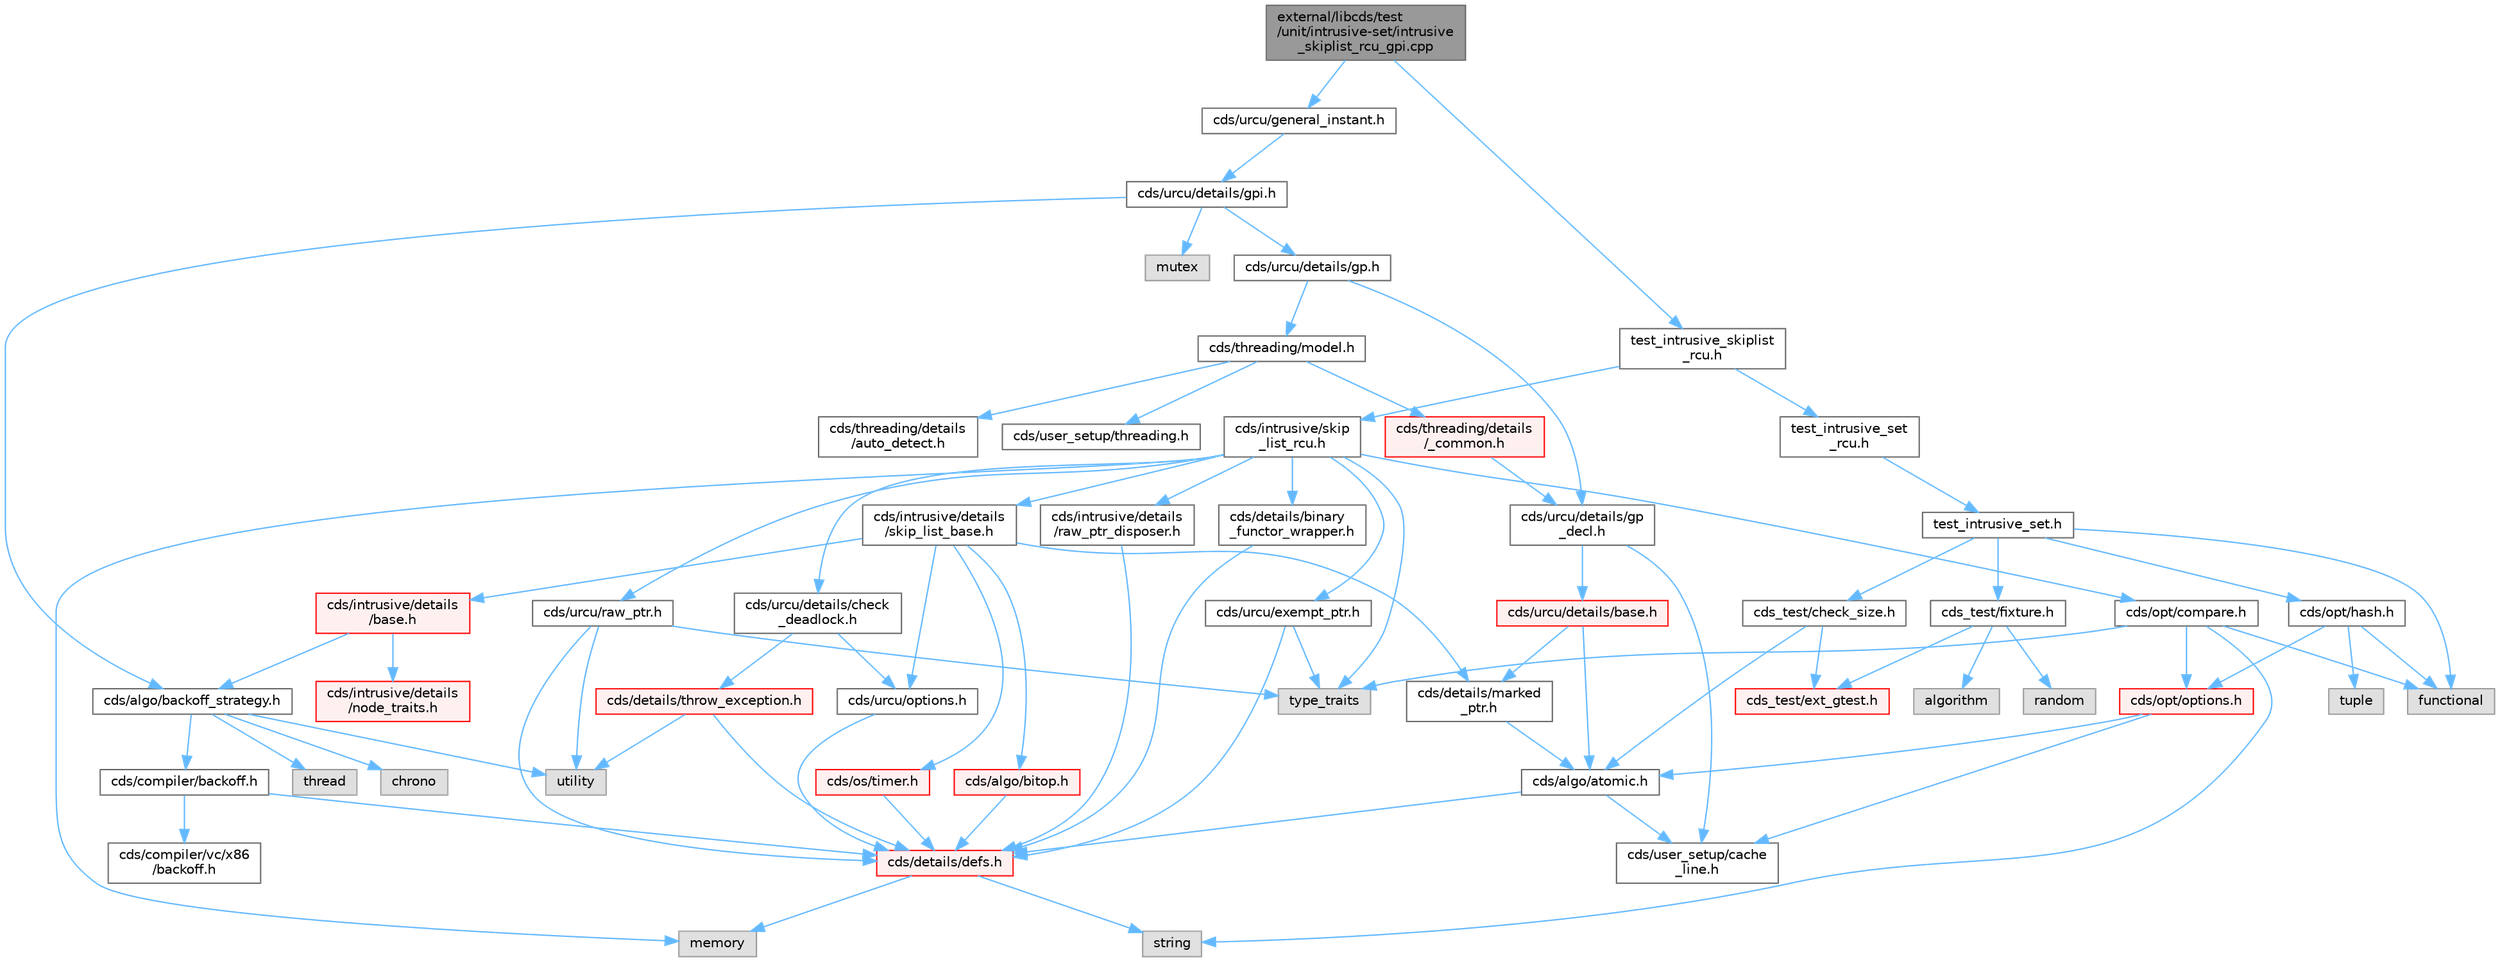 digraph "external/libcds/test/unit/intrusive-set/intrusive_skiplist_rcu_gpi.cpp"
{
 // LATEX_PDF_SIZE
  bgcolor="transparent";
  edge [fontname=Helvetica,fontsize=10,labelfontname=Helvetica,labelfontsize=10];
  node [fontname=Helvetica,fontsize=10,shape=box,height=0.2,width=0.4];
  Node1 [id="Node000001",label="external/libcds/test\l/unit/intrusive-set/intrusive\l_skiplist_rcu_gpi.cpp",height=0.2,width=0.4,color="gray40", fillcolor="grey60", style="filled", fontcolor="black",tooltip=" "];
  Node1 -> Node2 [id="edge79_Node000001_Node000002",color="steelblue1",style="solid",tooltip=" "];
  Node2 [id="Node000002",label="cds/urcu/general_instant.h",height=0.2,width=0.4,color="grey40", fillcolor="white", style="filled",URL="$general__instant_8h.html",tooltip=" "];
  Node2 -> Node3 [id="edge80_Node000002_Node000003",color="steelblue1",style="solid",tooltip=" "];
  Node3 [id="Node000003",label="cds/urcu/details/gpi.h",height=0.2,width=0.4,color="grey40", fillcolor="white", style="filled",URL="$gpi_8h.html",tooltip=" "];
  Node3 -> Node4 [id="edge81_Node000003_Node000004",color="steelblue1",style="solid",tooltip=" "];
  Node4 [id="Node000004",label="mutex",height=0.2,width=0.4,color="grey60", fillcolor="#E0E0E0", style="filled",tooltip=" "];
  Node3 -> Node5 [id="edge82_Node000003_Node000005",color="steelblue1",style="solid",tooltip=" "];
  Node5 [id="Node000005",label="cds/urcu/details/gp.h",height=0.2,width=0.4,color="grey40", fillcolor="white", style="filled",URL="$gp_8h.html",tooltip=" "];
  Node5 -> Node6 [id="edge83_Node000005_Node000006",color="steelblue1",style="solid",tooltip=" "];
  Node6 [id="Node000006",label="cds/urcu/details/gp\l_decl.h",height=0.2,width=0.4,color="grey40", fillcolor="white", style="filled",URL="$gp__decl_8h.html",tooltip=" "];
  Node6 -> Node7 [id="edge84_Node000006_Node000007",color="steelblue1",style="solid",tooltip=" "];
  Node7 [id="Node000007",label="cds/urcu/details/base.h",height=0.2,width=0.4,color="red", fillcolor="#FFF0F0", style="filled",URL="$external_2libcds_2cds_2urcu_2details_2base_8h.html",tooltip=" "];
  Node7 -> Node8 [id="edge85_Node000007_Node000008",color="steelblue1",style="solid",tooltip=" "];
  Node8 [id="Node000008",label="cds/algo/atomic.h",height=0.2,width=0.4,color="grey40", fillcolor="white", style="filled",URL="$external_2libcds_2cds_2algo_2atomic_8h.html",tooltip=" "];
  Node8 -> Node9 [id="edge86_Node000008_Node000009",color="steelblue1",style="solid",tooltip=" "];
  Node9 [id="Node000009",label="cds/details/defs.h",height=0.2,width=0.4,color="red", fillcolor="#FFF0F0", style="filled",URL="$details_2defs_8h.html",tooltip=" "];
  Node9 -> Node16 [id="edge87_Node000009_Node000016",color="steelblue1",style="solid",tooltip=" "];
  Node16 [id="Node000016",label="string",height=0.2,width=0.4,color="grey60", fillcolor="#E0E0E0", style="filled",tooltip=" "];
  Node9 -> Node17 [id="edge88_Node000009_Node000017",color="steelblue1",style="solid",tooltip=" "];
  Node17 [id="Node000017",label="memory",height=0.2,width=0.4,color="grey60", fillcolor="#E0E0E0", style="filled",tooltip=" "];
  Node8 -> Node22 [id="edge89_Node000008_Node000022",color="steelblue1",style="solid",tooltip=" "];
  Node22 [id="Node000022",label="cds/user_setup/cache\l_line.h",height=0.2,width=0.4,color="grey40", fillcolor="white", style="filled",URL="$cache__line_8h.html",tooltip="Cache-line size definition"];
  Node7 -> Node45 [id="edge90_Node000007_Node000045",color="steelblue1",style="solid",tooltip=" "];
  Node45 [id="Node000045",label="cds/details/marked\l_ptr.h",height=0.2,width=0.4,color="grey40", fillcolor="white", style="filled",URL="$marked__ptr_8h.html",tooltip=" "];
  Node45 -> Node8 [id="edge91_Node000045_Node000008",color="steelblue1",style="solid",tooltip=" "];
  Node6 -> Node22 [id="edge92_Node000006_Node000022",color="steelblue1",style="solid",tooltip=" "];
  Node5 -> Node46 [id="edge93_Node000005_Node000046",color="steelblue1",style="solid",tooltip=" "];
  Node46 [id="Node000046",label="cds/threading/model.h",height=0.2,width=0.4,color="grey40", fillcolor="white", style="filled",URL="$model_8h.html",tooltip=" "];
  Node46 -> Node47 [id="edge94_Node000046_Node000047",color="steelblue1",style="solid",tooltip=" "];
  Node47 [id="Node000047",label="cds/threading/details\l/_common.h",height=0.2,width=0.4,color="red", fillcolor="#FFF0F0", style="filled",URL="$__common_8h.html",tooltip=" "];
  Node47 -> Node6 [id="edge95_Node000047_Node000006",color="steelblue1",style="solid",tooltip=" "];
  Node46 -> Node51 [id="edge96_Node000046_Node000051",color="steelblue1",style="solid",tooltip=" "];
  Node51 [id="Node000051",label="cds/user_setup/threading.h",height=0.2,width=0.4,color="grey40", fillcolor="white", style="filled",URL="$external_2libcds_2cds_2user__setup_2threading_8h.html",tooltip=" "];
  Node46 -> Node52 [id="edge97_Node000046_Node000052",color="steelblue1",style="solid",tooltip=" "];
  Node52 [id="Node000052",label="cds/threading/details\l/auto_detect.h",height=0.2,width=0.4,color="grey40", fillcolor="white", style="filled",URL="$auto__detect_8h.html",tooltip=" "];
  Node3 -> Node53 [id="edge98_Node000003_Node000053",color="steelblue1",style="solid",tooltip=" "];
  Node53 [id="Node000053",label="cds/algo/backoff_strategy.h",height=0.2,width=0.4,color="grey40", fillcolor="white", style="filled",URL="$backoff__strategy_8h.html",tooltip=" "];
  Node53 -> Node41 [id="edge99_Node000053_Node000041",color="steelblue1",style="solid",tooltip=" "];
  Node41 [id="Node000041",label="utility",height=0.2,width=0.4,color="grey60", fillcolor="#E0E0E0", style="filled",tooltip=" "];
  Node53 -> Node36 [id="edge100_Node000053_Node000036",color="steelblue1",style="solid",tooltip=" "];
  Node36 [id="Node000036",label="thread",height=0.2,width=0.4,color="grey60", fillcolor="#E0E0E0", style="filled",tooltip=" "];
  Node53 -> Node54 [id="edge101_Node000053_Node000054",color="steelblue1",style="solid",tooltip=" "];
  Node54 [id="Node000054",label="chrono",height=0.2,width=0.4,color="grey60", fillcolor="#E0E0E0", style="filled",tooltip=" "];
  Node53 -> Node55 [id="edge102_Node000053_Node000055",color="steelblue1",style="solid",tooltip=" "];
  Node55 [id="Node000055",label="cds/compiler/backoff.h",height=0.2,width=0.4,color="grey40", fillcolor="white", style="filled",URL="$backoff_8h.html",tooltip=" "];
  Node55 -> Node9 [id="edge103_Node000055_Node000009",color="steelblue1",style="solid",tooltip=" "];
  Node55 -> Node56 [id="edge104_Node000055_Node000056",color="steelblue1",style="solid",tooltip=" "];
  Node56 [id="Node000056",label="cds/compiler/vc/x86\l/backoff.h",height=0.2,width=0.4,color="grey40", fillcolor="white", style="filled",URL="$vc_2x86_2backoff_8h.html",tooltip=" "];
  Node1 -> Node57 [id="edge105_Node000001_Node000057",color="steelblue1",style="solid",tooltip=" "];
  Node57 [id="Node000057",label="test_intrusive_skiplist\l_rcu.h",height=0.2,width=0.4,color="grey40", fillcolor="white", style="filled",URL="$test__intrusive__skiplist__rcu_8h.html",tooltip=" "];
  Node57 -> Node58 [id="edge106_Node000057_Node000058",color="steelblue1",style="solid",tooltip=" "];
  Node58 [id="Node000058",label="test_intrusive_set\l_rcu.h",height=0.2,width=0.4,color="grey40", fillcolor="white", style="filled",URL="$test__intrusive__set__rcu_8h.html",tooltip=" "];
  Node58 -> Node59 [id="edge107_Node000058_Node000059",color="steelblue1",style="solid",tooltip=" "];
  Node59 [id="Node000059",label="test_intrusive_set.h",height=0.2,width=0.4,color="grey40", fillcolor="white", style="filled",URL="$intrusive-set_2test__intrusive__set_8h.html",tooltip=" "];
  Node59 -> Node60 [id="edge108_Node000059_Node000060",color="steelblue1",style="solid",tooltip=" "];
  Node60 [id="Node000060",label="cds_test/check_size.h",height=0.2,width=0.4,color="grey40", fillcolor="white", style="filled",URL="$check__size_8h.html",tooltip=" "];
  Node60 -> Node61 [id="edge109_Node000060_Node000061",color="steelblue1",style="solid",tooltip=" "];
  Node61 [id="Node000061",label="cds_test/ext_gtest.h",height=0.2,width=0.4,color="red", fillcolor="#FFF0F0", style="filled",URL="$ext__gtest_8h.html",tooltip=" "];
  Node60 -> Node8 [id="edge110_Node000060_Node000008",color="steelblue1",style="solid",tooltip=" "];
  Node59 -> Node63 [id="edge111_Node000059_Node000063",color="steelblue1",style="solid",tooltip=" "];
  Node63 [id="Node000063",label="cds_test/fixture.h",height=0.2,width=0.4,color="grey40", fillcolor="white", style="filled",URL="$fixture_8h.html",tooltip=" "];
  Node63 -> Node61 [id="edge112_Node000063_Node000061",color="steelblue1",style="solid",tooltip=" "];
  Node63 -> Node64 [id="edge113_Node000063_Node000064",color="steelblue1",style="solid",tooltip=" "];
  Node64 [id="Node000064",label="algorithm",height=0.2,width=0.4,color="grey60", fillcolor="#E0E0E0", style="filled",tooltip=" "];
  Node63 -> Node65 [id="edge114_Node000063_Node000065",color="steelblue1",style="solid",tooltip=" "];
  Node65 [id="Node000065",label="random",height=0.2,width=0.4,color="grey60", fillcolor="#E0E0E0", style="filled",tooltip=" "];
  Node59 -> Node66 [id="edge115_Node000059_Node000066",color="steelblue1",style="solid",tooltip=" "];
  Node66 [id="Node000066",label="cds/opt/hash.h",height=0.2,width=0.4,color="grey40", fillcolor="white", style="filled",URL="$external_2libcds_2cds_2opt_2hash_8h.html",tooltip=" "];
  Node66 -> Node67 [id="edge116_Node000066_Node000067",color="steelblue1",style="solid",tooltip=" "];
  Node67 [id="Node000067",label="tuple",height=0.2,width=0.4,color="grey60", fillcolor="#E0E0E0", style="filled",tooltip=" "];
  Node66 -> Node68 [id="edge117_Node000066_Node000068",color="steelblue1",style="solid",tooltip=" "];
  Node68 [id="Node000068",label="functional",height=0.2,width=0.4,color="grey60", fillcolor="#E0E0E0", style="filled",tooltip=" "];
  Node66 -> Node69 [id="edge118_Node000066_Node000069",color="steelblue1",style="solid",tooltip=" "];
  Node69 [id="Node000069",label="cds/opt/options.h",height=0.2,width=0.4,color="red", fillcolor="#FFF0F0", style="filled",URL="$opt_2options_8h.html",tooltip=" "];
  Node69 -> Node22 [id="edge119_Node000069_Node000022",color="steelblue1",style="solid",tooltip=" "];
  Node69 -> Node8 [id="edge120_Node000069_Node000008",color="steelblue1",style="solid",tooltip=" "];
  Node59 -> Node68 [id="edge121_Node000059_Node000068",color="steelblue1",style="solid",tooltip=" "];
  Node57 -> Node71 [id="edge122_Node000057_Node000071",color="steelblue1",style="solid",tooltip=" "];
  Node71 [id="Node000071",label="cds/intrusive/skip\l_list_rcu.h",height=0.2,width=0.4,color="grey40", fillcolor="white", style="filled",URL="$skip__list__rcu_8h.html",tooltip=" "];
  Node71 -> Node25 [id="edge123_Node000071_Node000025",color="steelblue1",style="solid",tooltip=" "];
  Node25 [id="Node000025",label="type_traits",height=0.2,width=0.4,color="grey60", fillcolor="#E0E0E0", style="filled",tooltip=" "];
  Node71 -> Node17 [id="edge124_Node000071_Node000017",color="steelblue1",style="solid",tooltip=" "];
  Node71 -> Node72 [id="edge125_Node000071_Node000072",color="steelblue1",style="solid",tooltip=" "];
  Node72 [id="Node000072",label="cds/intrusive/details\l/skip_list_base.h",height=0.2,width=0.4,color="grey40", fillcolor="white", style="filled",URL="$intrusive_2details_2skip__list__base_8h.html",tooltip=" "];
  Node72 -> Node73 [id="edge126_Node000072_Node000073",color="steelblue1",style="solid",tooltip=" "];
  Node73 [id="Node000073",label="cds/intrusive/details\l/base.h",height=0.2,width=0.4,color="red", fillcolor="#FFF0F0", style="filled",URL="$external_2libcds_2cds_2intrusive_2details_2base_8h.html",tooltip=" "];
  Node73 -> Node74 [id="edge127_Node000073_Node000074",color="steelblue1",style="solid",tooltip=" "];
  Node74 [id="Node000074",label="cds/intrusive/details\l/node_traits.h",height=0.2,width=0.4,color="red", fillcolor="#FFF0F0", style="filled",URL="$node__traits_8h.html",tooltip=" "];
  Node73 -> Node53 [id="edge128_Node000073_Node000053",color="steelblue1",style="solid",tooltip=" "];
  Node72 -> Node45 [id="edge129_Node000072_Node000045",color="steelblue1",style="solid",tooltip=" "];
  Node72 -> Node32 [id="edge130_Node000072_Node000032",color="steelblue1",style="solid",tooltip=" "];
  Node32 [id="Node000032",label="cds/algo/bitop.h",height=0.2,width=0.4,color="red", fillcolor="#FFF0F0", style="filled",URL="$algo_2bitop_8h.html",tooltip=" "];
  Node32 -> Node9 [id="edge131_Node000032_Node000009",color="steelblue1",style="solid",tooltip=" "];
  Node72 -> Node76 [id="edge132_Node000072_Node000076",color="steelblue1",style="solid",tooltip=" "];
  Node76 [id="Node000076",label="cds/os/timer.h",height=0.2,width=0.4,color="red", fillcolor="#FFF0F0", style="filled",URL="$timer_8h.html",tooltip=" "];
  Node76 -> Node9 [id="edge133_Node000076_Node000009",color="steelblue1",style="solid",tooltip=" "];
  Node72 -> Node78 [id="edge134_Node000072_Node000078",color="steelblue1",style="solid",tooltip=" "];
  Node78 [id="Node000078",label="cds/urcu/options.h",height=0.2,width=0.4,color="grey40", fillcolor="white", style="filled",URL="$urcu_2options_8h.html",tooltip=" "];
  Node78 -> Node9 [id="edge135_Node000078_Node000009",color="steelblue1",style="solid",tooltip=" "];
  Node71 -> Node79 [id="edge136_Node000071_Node000079",color="steelblue1",style="solid",tooltip=" "];
  Node79 [id="Node000079",label="cds/opt/compare.h",height=0.2,width=0.4,color="grey40", fillcolor="white", style="filled",URL="$external_2libcds_2cds_2opt_2compare_8h.html",tooltip=" "];
  Node79 -> Node25 [id="edge137_Node000079_Node000025",color="steelblue1",style="solid",tooltip=" "];
  Node79 -> Node68 [id="edge138_Node000079_Node000068",color="steelblue1",style="solid",tooltip=" "];
  Node79 -> Node16 [id="edge139_Node000079_Node000016",color="steelblue1",style="solid",tooltip=" "];
  Node79 -> Node69 [id="edge140_Node000079_Node000069",color="steelblue1",style="solid",tooltip=" "];
  Node71 -> Node80 [id="edge141_Node000071_Node000080",color="steelblue1",style="solid",tooltip=" "];
  Node80 [id="Node000080",label="cds/urcu/details/check\l_deadlock.h",height=0.2,width=0.4,color="grey40", fillcolor="white", style="filled",URL="$check__deadlock_8h.html",tooltip=" "];
  Node80 -> Node78 [id="edge142_Node000080_Node000078",color="steelblue1",style="solid",tooltip=" "];
  Node80 -> Node39 [id="edge143_Node000080_Node000039",color="steelblue1",style="solid",tooltip=" "];
  Node39 [id="Node000039",label="cds/details/throw_exception.h",height=0.2,width=0.4,color="red", fillcolor="#FFF0F0", style="filled",URL="$throw__exception_8h.html",tooltip=" "];
  Node39 -> Node9 [id="edge144_Node000039_Node000009",color="steelblue1",style="solid",tooltip=" "];
  Node39 -> Node41 [id="edge145_Node000039_Node000041",color="steelblue1",style="solid",tooltip=" "];
  Node71 -> Node81 [id="edge146_Node000071_Node000081",color="steelblue1",style="solid",tooltip=" "];
  Node81 [id="Node000081",label="cds/details/binary\l_functor_wrapper.h",height=0.2,width=0.4,color="grey40", fillcolor="white", style="filled",URL="$binary__functor__wrapper_8h.html",tooltip=" "];
  Node81 -> Node9 [id="edge147_Node000081_Node000009",color="steelblue1",style="solid",tooltip=" "];
  Node71 -> Node82 [id="edge148_Node000071_Node000082",color="steelblue1",style="solid",tooltip=" "];
  Node82 [id="Node000082",label="cds/urcu/exempt_ptr.h",height=0.2,width=0.4,color="grey40", fillcolor="white", style="filled",URL="$exempt__ptr_8h.html",tooltip=" "];
  Node82 -> Node25 [id="edge149_Node000082_Node000025",color="steelblue1",style="solid",tooltip=" "];
  Node82 -> Node9 [id="edge150_Node000082_Node000009",color="steelblue1",style="solid",tooltip=" "];
  Node71 -> Node83 [id="edge151_Node000071_Node000083",color="steelblue1",style="solid",tooltip=" "];
  Node83 [id="Node000083",label="cds/urcu/raw_ptr.h",height=0.2,width=0.4,color="grey40", fillcolor="white", style="filled",URL="$raw__ptr_8h.html",tooltip=" "];
  Node83 -> Node41 [id="edge152_Node000083_Node000041",color="steelblue1",style="solid",tooltip=" "];
  Node83 -> Node25 [id="edge153_Node000083_Node000025",color="steelblue1",style="solid",tooltip=" "];
  Node83 -> Node9 [id="edge154_Node000083_Node000009",color="steelblue1",style="solid",tooltip=" "];
  Node71 -> Node84 [id="edge155_Node000071_Node000084",color="steelblue1",style="solid",tooltip=" "];
  Node84 [id="Node000084",label="cds/intrusive/details\l/raw_ptr_disposer.h",height=0.2,width=0.4,color="grey40", fillcolor="white", style="filled",URL="$raw__ptr__disposer_8h.html",tooltip=" "];
  Node84 -> Node9 [id="edge156_Node000084_Node000009",color="steelblue1",style="solid",tooltip=" "];
}
